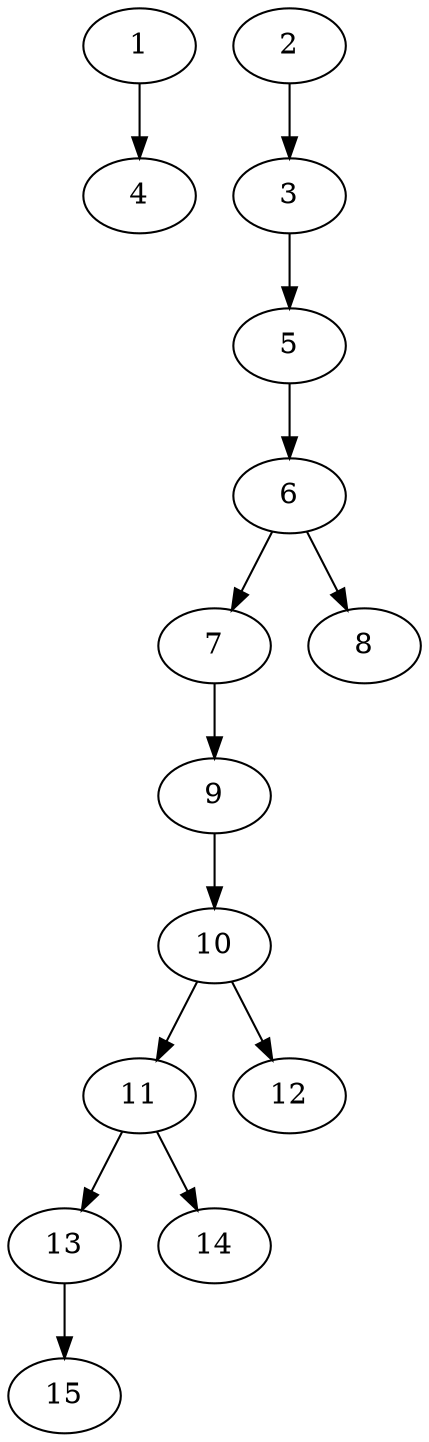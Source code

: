 // DAG (tier=1-easy, mode=data, n=15, ccr=0.336, fat=0.381, density=0.295, regular=0.640, jump=0.044, mindata=1048576, maxdata=8388608)
// DAG automatically generated by daggen at Sun Aug 24 16:33:33 2025
// /home/ermia/Project/Environments/daggen/bin/daggen --dot --ccr 0.336 --fat 0.381 --regular 0.640 --density 0.295 --jump 0.044 --mindata 1048576 --maxdata 8388608 -n 15 
digraph G {
  1 [size="420456393057662664704", alpha="0.13", expect_size="210228196528831332352"]
  1 -> 4 [size ="448990646632448"]
  2 [size="199163744281050016", alpha="0.02", expect_size="99581872140525008"]
  2 -> 3 [size ="140256863059968"]
  3 [size="365966980750317888", alpha="0.11", expect_size="182983490375158944"]
  3 -> 5 [size ="160636608708608"]
  4 [size="546716482292383", alpha="0.19", expect_size="273358241146191"]
  5 [size="512502052986970624", alpha="0.15", expect_size="256251026493485312"]
  5 -> 6 [size ="226566311247872"]
  6 [size="176122259778490597376", alpha="0.15", expect_size="88061129889245298688"]
  6 -> 7 [size ="251361920811008"]
  6 -> 8 [size ="251361920811008"]
  7 [size="205252162539108672", alpha="0.03", expect_size="102626081269554336"]
  7 -> 9 [size ="511934466097152"]
  8 [size="12071711366851090", alpha="0.09", expect_size="6035855683425545"]
  9 [size="319397625590248000", alpha="0.18", expect_size="159698812795124000"]
  9 -> 10 [size ="157931660115968"]
  10 [size="6262062317568000000", alpha="0.12", expect_size="3131031158784000000"]
  10 -> 11 [size ="27179089920000"]
  10 -> 12 [size ="27179089920000"]
  11 [size="12724716916027832", alpha="0.16", expect_size="6362358458013916"]
  11 -> 13 [size ="396492800000000"]
  11 -> 14 [size ="396492800000000"]
  12 [size="116315552396143392", alpha="0.19", expect_size="58157776198071696"]
  13 [size="238476131276996", alpha="0.13", expect_size="119238065638498"]
  13 -> 15 [size ="16512211484672"]
  14 [size="2348139787015159808", alpha="0.20", expect_size="1174069893507579904"]
  15 [size="15771253966504984576", alpha="0.15", expect_size="7885626983252492288"]
}